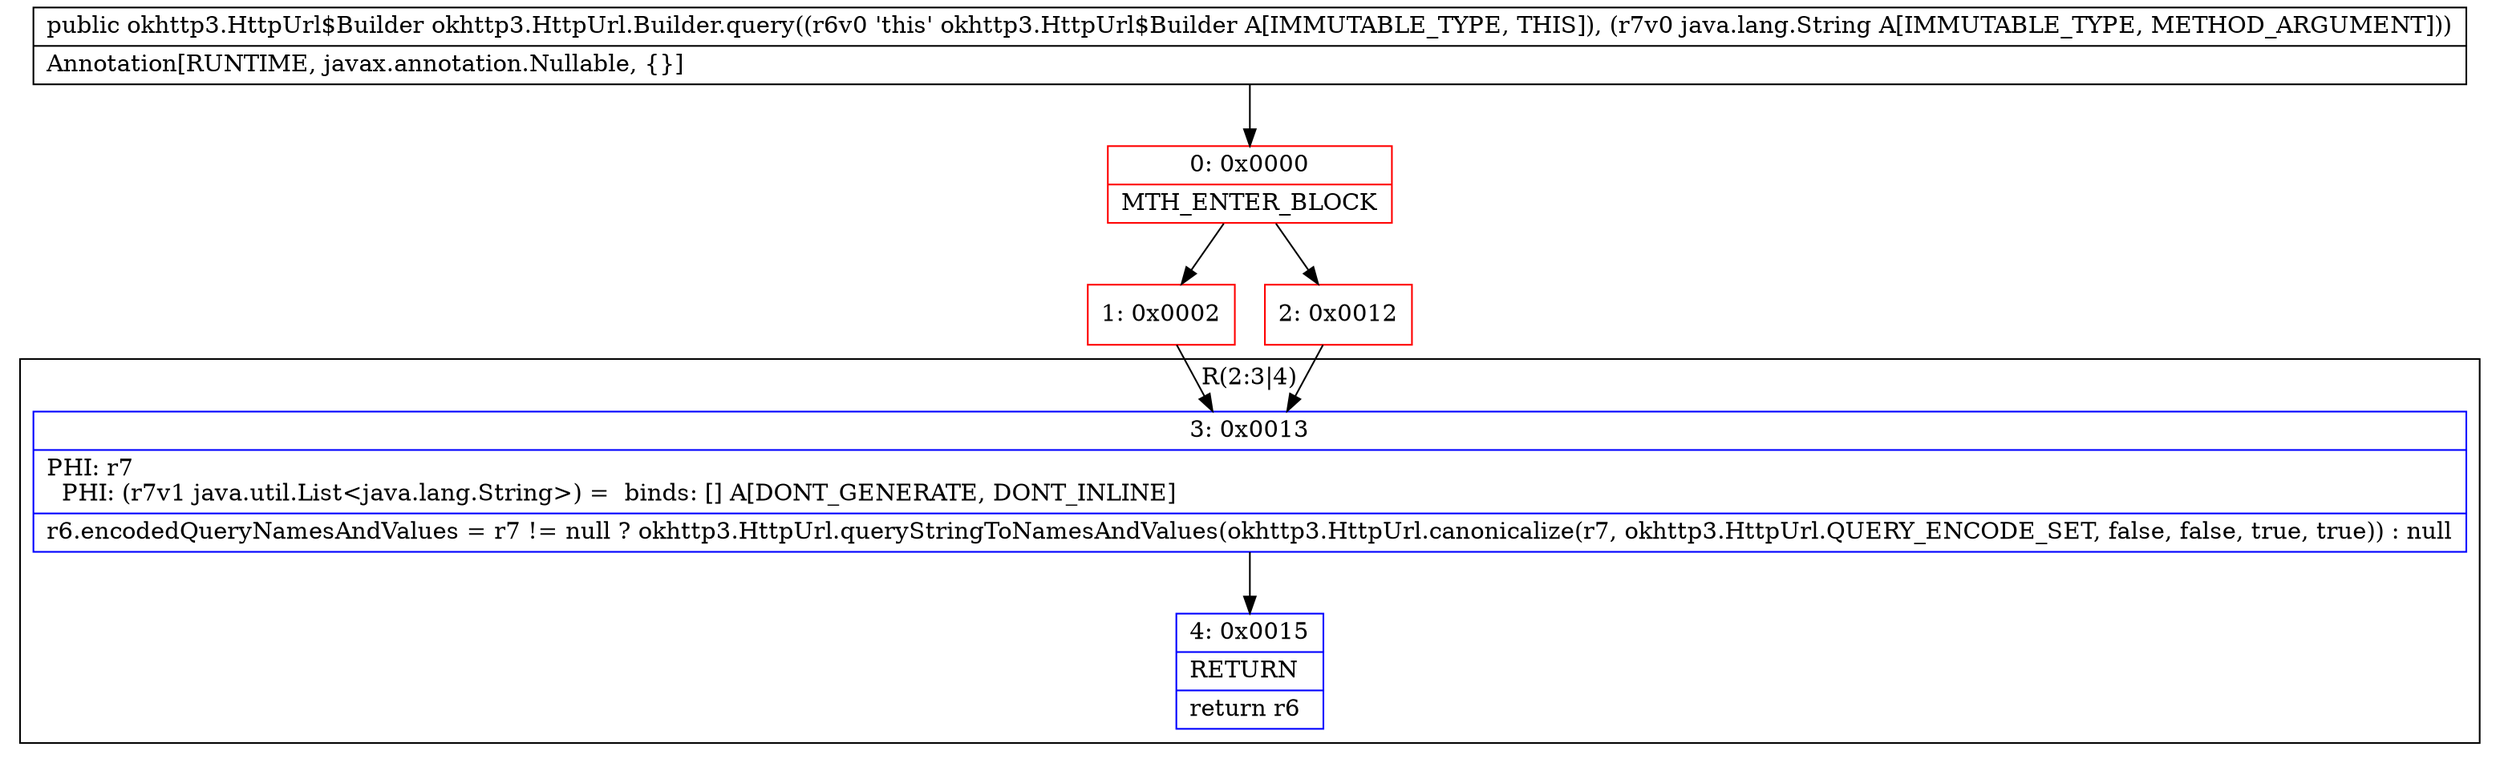 digraph "CFG forokhttp3.HttpUrl.Builder.query(Ljava\/lang\/String;)Lokhttp3\/HttpUrl$Builder;" {
subgraph cluster_Region_2036425758 {
label = "R(2:3|4)";
node [shape=record,color=blue];
Node_3 [shape=record,label="{3\:\ 0x0013|PHI: r7 \l  PHI: (r7v1 java.util.List\<java.lang.String\>) =  binds: [] A[DONT_GENERATE, DONT_INLINE]\l|r6.encodedQueryNamesAndValues = r7 != null ? okhttp3.HttpUrl.queryStringToNamesAndValues(okhttp3.HttpUrl.canonicalize(r7, okhttp3.HttpUrl.QUERY_ENCODE_SET, false, false, true, true)) : null\l}"];
Node_4 [shape=record,label="{4\:\ 0x0015|RETURN\l|return r6\l}"];
}
Node_0 [shape=record,color=red,label="{0\:\ 0x0000|MTH_ENTER_BLOCK\l}"];
Node_1 [shape=record,color=red,label="{1\:\ 0x0002}"];
Node_2 [shape=record,color=red,label="{2\:\ 0x0012}"];
MethodNode[shape=record,label="{public okhttp3.HttpUrl$Builder okhttp3.HttpUrl.Builder.query((r6v0 'this' okhttp3.HttpUrl$Builder A[IMMUTABLE_TYPE, THIS]), (r7v0 java.lang.String A[IMMUTABLE_TYPE, METHOD_ARGUMENT]))  | Annotation[RUNTIME, javax.annotation.Nullable, \{\}]\l}"];
MethodNode -> Node_0;
Node_3 -> Node_4;
Node_0 -> Node_1;
Node_0 -> Node_2;
Node_1 -> Node_3;
Node_2 -> Node_3;
}

